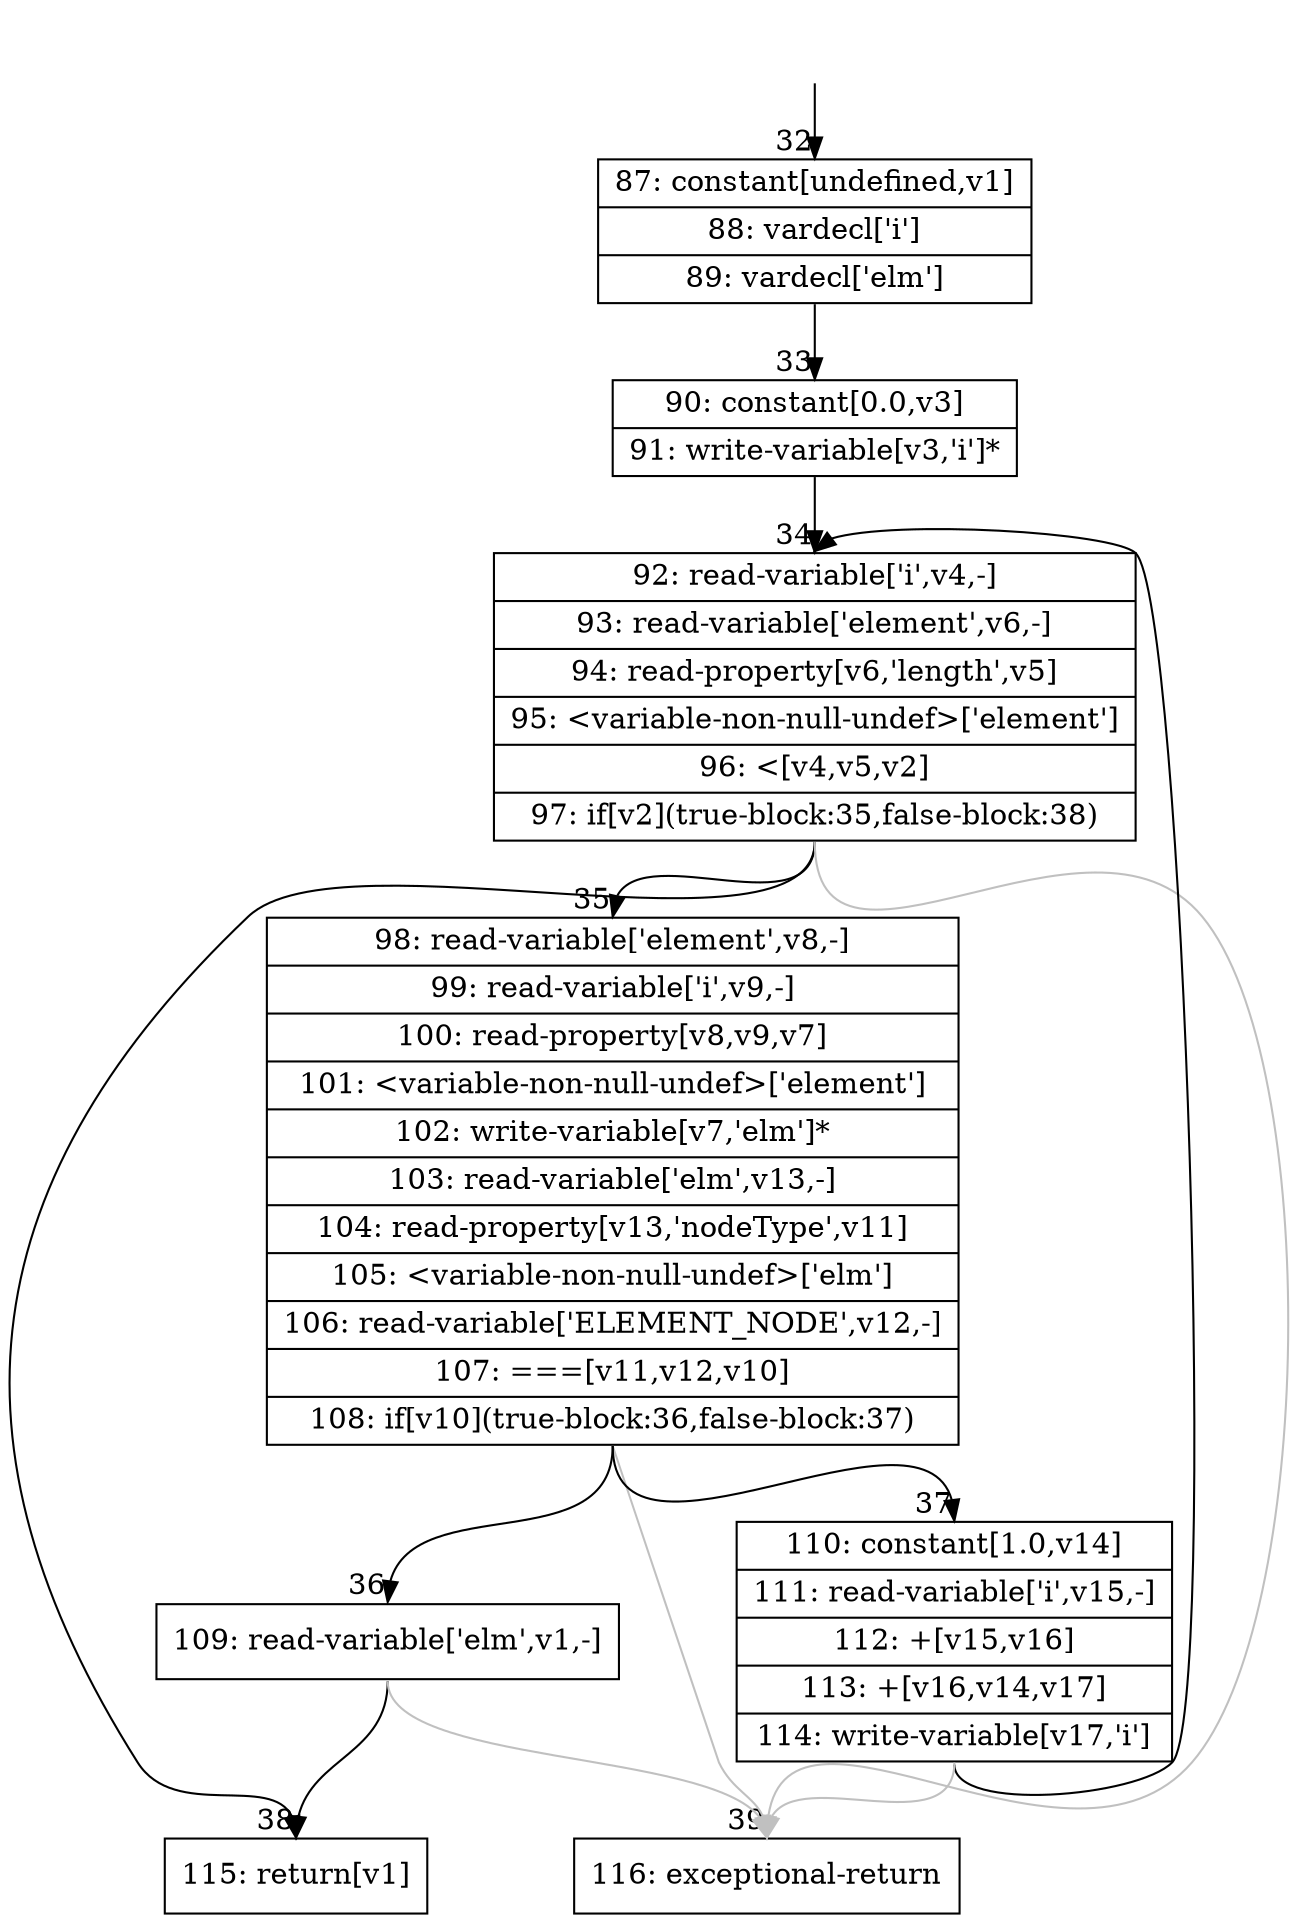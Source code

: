 digraph {
rankdir="TD"
BB_entry2[shape=none,label=""];
BB_entry2 -> BB32 [tailport=s, headport=n, headlabel="    32"]
BB32 [shape=record label="{87: constant[undefined,v1]|88: vardecl['i']|89: vardecl['elm']}" ] 
BB32 -> BB33 [tailport=s, headport=n, headlabel="      33"]
BB33 [shape=record label="{90: constant[0.0,v3]|91: write-variable[v3,'i']*}" ] 
BB33 -> BB34 [tailport=s, headport=n, headlabel="      34"]
BB34 [shape=record label="{92: read-variable['i',v4,-]|93: read-variable['element',v6,-]|94: read-property[v6,'length',v5]|95: \<variable-non-null-undef\>['element']|96: \<[v4,v5,v2]|97: if[v2](true-block:35,false-block:38)}" ] 
BB34 -> BB35 [tailport=s, headport=n, headlabel="      35"]
BB34 -> BB38 [tailport=s, headport=n, headlabel="      38"]
BB34 -> BB39 [tailport=s, headport=n, color=gray, headlabel="      39"]
BB35 [shape=record label="{98: read-variable['element',v8,-]|99: read-variable['i',v9,-]|100: read-property[v8,v9,v7]|101: \<variable-non-null-undef\>['element']|102: write-variable[v7,'elm']*|103: read-variable['elm',v13,-]|104: read-property[v13,'nodeType',v11]|105: \<variable-non-null-undef\>['elm']|106: read-variable['ELEMENT_NODE',v12,-]|107: ===[v11,v12,v10]|108: if[v10](true-block:36,false-block:37)}" ] 
BB35 -> BB36 [tailport=s, headport=n, headlabel="      36"]
BB35 -> BB37 [tailport=s, headport=n, headlabel="      37"]
BB35 -> BB39 [tailport=s, headport=n, color=gray]
BB36 [shape=record label="{109: read-variable['elm',v1,-]}" ] 
BB36 -> BB38 [tailport=s, headport=n]
BB36 -> BB39 [tailport=s, headport=n, color=gray]
BB37 [shape=record label="{110: constant[1.0,v14]|111: read-variable['i',v15,-]|112: +[v15,v16]|113: +[v16,v14,v17]|114: write-variable[v17,'i']}" ] 
BB37 -> BB34 [tailport=s, headport=n]
BB37 -> BB39 [tailport=s, headport=n, color=gray]
BB38 [shape=record label="{115: return[v1]}" ] 
BB39 [shape=record label="{116: exceptional-return}" ] 
//#$~ 76
}
